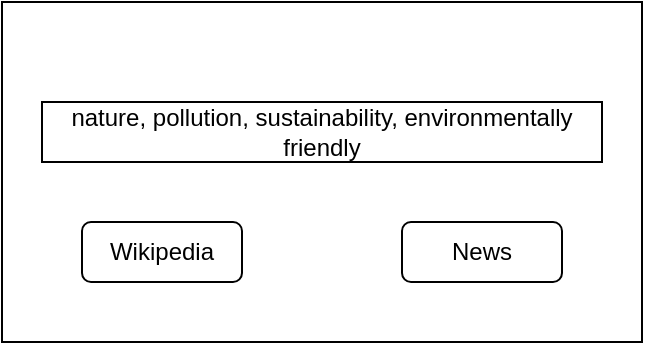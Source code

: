 <mxfile>
    <diagram id="Gm6hQ-7pC8gcmavoW7fE" name="Page-1">
        <mxGraphModel dx="954" dy="749" grid="1" gridSize="10" guides="1" tooltips="1" connect="1" arrows="1" fold="1" page="1" pageScale="1" pageWidth="850" pageHeight="1100" math="0" shadow="0">
            <root>
                <mxCell id="0"/>
                <mxCell id="1" parent="0"/>
                <mxCell id="2" value="" style="rounded=0;whiteSpace=wrap;html=1;" vertex="1" parent="1">
                    <mxGeometry x="160" y="120" width="320" height="170" as="geometry"/>
                </mxCell>
                <mxCell id="3" value="nature, pollution, sustainability, environmentally friendly" style="rounded=0;whiteSpace=wrap;html=1;" vertex="1" parent="1">
                    <mxGeometry x="180" y="170" width="280" height="30" as="geometry"/>
                </mxCell>
                <mxCell id="4" value="Wikipedia" style="rounded=1;whiteSpace=wrap;html=1;" vertex="1" parent="1">
                    <mxGeometry x="200" y="230" width="80" height="30" as="geometry"/>
                </mxCell>
                <mxCell id="5" value="News" style="rounded=1;whiteSpace=wrap;html=1;" vertex="1" parent="1">
                    <mxGeometry x="360" y="230" width="80" height="30" as="geometry"/>
                </mxCell>
            </root>
        </mxGraphModel>
    </diagram>
</mxfile>